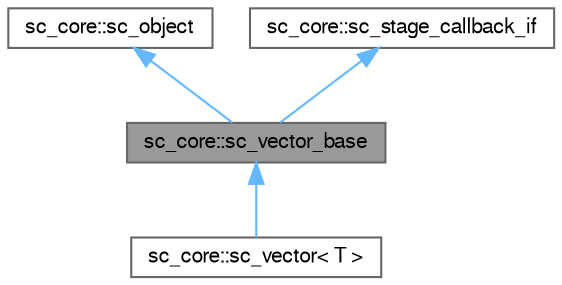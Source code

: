 digraph "sc_core::sc_vector_base"
{
 // LATEX_PDF_SIZE
  bgcolor="transparent";
  edge [fontname=FreeSans,fontsize=10,labelfontname=FreeSans,labelfontsize=10];
  node [fontname=FreeSans,fontsize=10,shape=box,height=0.2,width=0.4];
  Node1 [id="Node000001",label="sc_core::sc_vector_base",height=0.2,width=0.4,color="gray40", fillcolor="grey60", style="filled", fontcolor="black",tooltip=" "];
  Node2 -> Node1 [id="edge1_Node000001_Node000002",dir="back",color="steelblue1",style="solid",tooltip=" "];
  Node2 [id="Node000002",label="sc_core::sc_object",height=0.2,width=0.4,color="gray40", fillcolor="white", style="filled",URL="$a02125.html",tooltip=" "];
  Node3 -> Node1 [id="edge2_Node000001_Node000003",dir="back",color="steelblue1",style="solid",tooltip=" "];
  Node3 [id="Node000003",label="sc_core::sc_stage_callback_if",height=0.2,width=0.4,color="gray40", fillcolor="white", style="filled",URL="$a02225.html",tooltip=" "];
  Node1 -> Node4 [id="edge3_Node000001_Node000004",dir="back",color="steelblue1",style="solid",tooltip=" "];
  Node4 [id="Node000004",label="sc_core::sc_vector\< T \>",height=0.2,width=0.4,color="gray40", fillcolor="white", style="filled",URL="$a02385.html",tooltip=" "];
}
